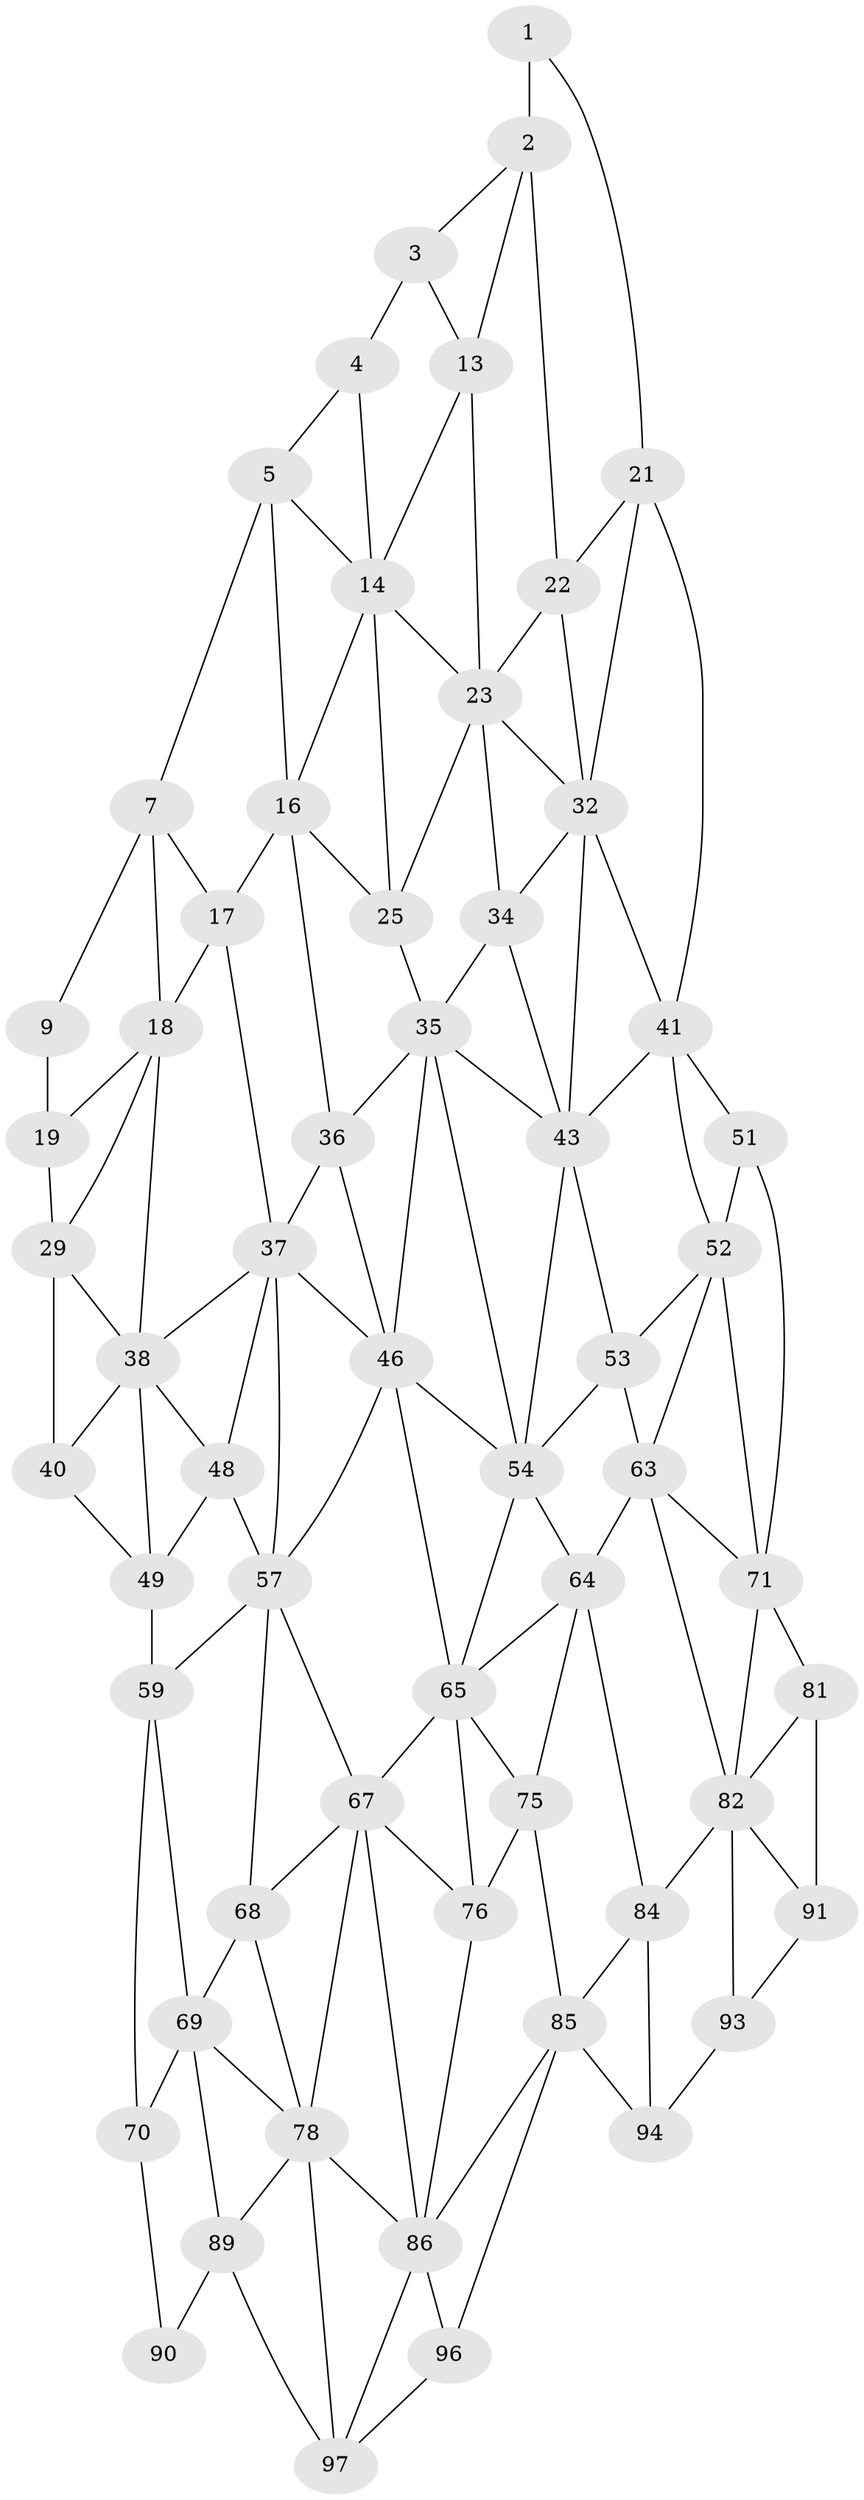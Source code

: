 // original degree distribution, {2: 0.04, 3: 0.32, 4: 0.64}
// Generated by graph-tools (version 1.1) at 2025/11/02/21/25 10:11:11]
// undirected, 59 vertices, 129 edges
graph export_dot {
graph [start="1"]
  node [color=gray90,style=filled];
  1 [super="+11"];
  2 [super="+12"];
  3;
  4;
  5 [super="+6"];
  7 [super="+8"];
  9 [super="+10"];
  13;
  14 [super="+15"];
  16 [super="+26"];
  17 [super="+27"];
  18 [super="+28"];
  19 [super="+20"];
  21 [super="+31"];
  22;
  23 [super="+24"];
  25;
  29 [super="+30"];
  32 [super="+33"];
  34;
  35 [super="+45"];
  36;
  37 [super="+47"];
  38 [super="+39"];
  40;
  41 [super="+42"];
  43 [super="+44"];
  46 [super="+56"];
  48;
  49 [super="+50"];
  51 [super="+61"];
  52 [super="+62"];
  53;
  54 [super="+55"];
  57 [super="+58"];
  59 [super="+60"];
  63 [super="+73"];
  64 [super="+74"];
  65 [super="+66"];
  67 [super="+77"];
  68;
  69 [super="+79"];
  70 [super="+80"];
  71 [super="+72"];
  75;
  76;
  78 [super="+88"];
  81;
  82 [super="+83"];
  84;
  85 [super="+95"];
  86 [super="+87"];
  89 [super="+99"];
  90 [super="+100"];
  91 [super="+92"];
  93;
  94;
  96;
  97 [super="+98"];
  1 -- 2 [weight=2];
  1 -- 21;
  2 -- 3;
  2 -- 13;
  2 -- 22;
  3 -- 13;
  3 -- 4;
  4 -- 14;
  4 -- 5;
  5 -- 14;
  5 -- 16;
  5 -- 7;
  7 -- 17;
  7 -- 9;
  7 -- 18;
  9 -- 19 [weight=2];
  13 -- 23;
  13 -- 14;
  14 -- 16;
  14 -- 25;
  14 -- 23;
  16 -- 17 [weight=2];
  16 -- 25;
  16 -- 36;
  17 -- 18 [weight=2];
  17 -- 37;
  18 -- 19;
  18 -- 29;
  18 -- 38;
  19 -- 29 [weight=2];
  21 -- 22;
  21 -- 32;
  21 -- 41;
  22 -- 32;
  22 -- 23;
  23 -- 32;
  23 -- 25;
  23 -- 34;
  25 -- 35;
  29 -- 38;
  29 -- 40;
  32 -- 34;
  32 -- 43;
  32 -- 41;
  34 -- 35;
  34 -- 43;
  35 -- 36;
  35 -- 46;
  35 -- 43;
  35 -- 54;
  36 -- 46;
  36 -- 37;
  37 -- 38;
  37 -- 48;
  37 -- 57;
  37 -- 46;
  38 -- 48;
  38 -- 40;
  38 -- 49;
  40 -- 49;
  41 -- 51;
  41 -- 43;
  41 -- 52;
  43 -- 53;
  43 -- 54;
  46 -- 54;
  46 -- 65;
  46 -- 57;
  48 -- 49;
  48 -- 57;
  49 -- 59 [weight=2];
  51 -- 52 [weight=2];
  51 -- 71;
  52 -- 53;
  52 -- 63;
  52 -- 71;
  53 -- 63;
  53 -- 54;
  54 -- 64;
  54 -- 65;
  57 -- 67;
  57 -- 59;
  57 -- 68;
  59 -- 69;
  59 -- 70;
  63 -- 64 [weight=2];
  63 -- 71;
  63 -- 82;
  64 -- 65;
  64 -- 75;
  64 -- 84;
  65 -- 75;
  65 -- 67;
  65 -- 76;
  67 -- 68;
  67 -- 76;
  67 -- 78;
  67 -- 86;
  68 -- 78;
  68 -- 69;
  69 -- 70 [weight=2];
  69 -- 89;
  69 -- 78;
  70 -- 90;
  71 -- 81;
  71 -- 82;
  75 -- 85;
  75 -- 76;
  76 -- 86;
  78 -- 89;
  78 -- 86;
  78 -- 97;
  81 -- 91;
  81 -- 82;
  82 -- 84;
  82 -- 93;
  82 -- 91;
  84 -- 94;
  84 -- 85;
  85 -- 86;
  85 -- 96;
  85 -- 94;
  86 -- 96;
  86 -- 97;
  89 -- 90 [weight=2];
  89 -- 97;
  91 -- 93;
  93 -- 94;
  96 -- 97;
}
